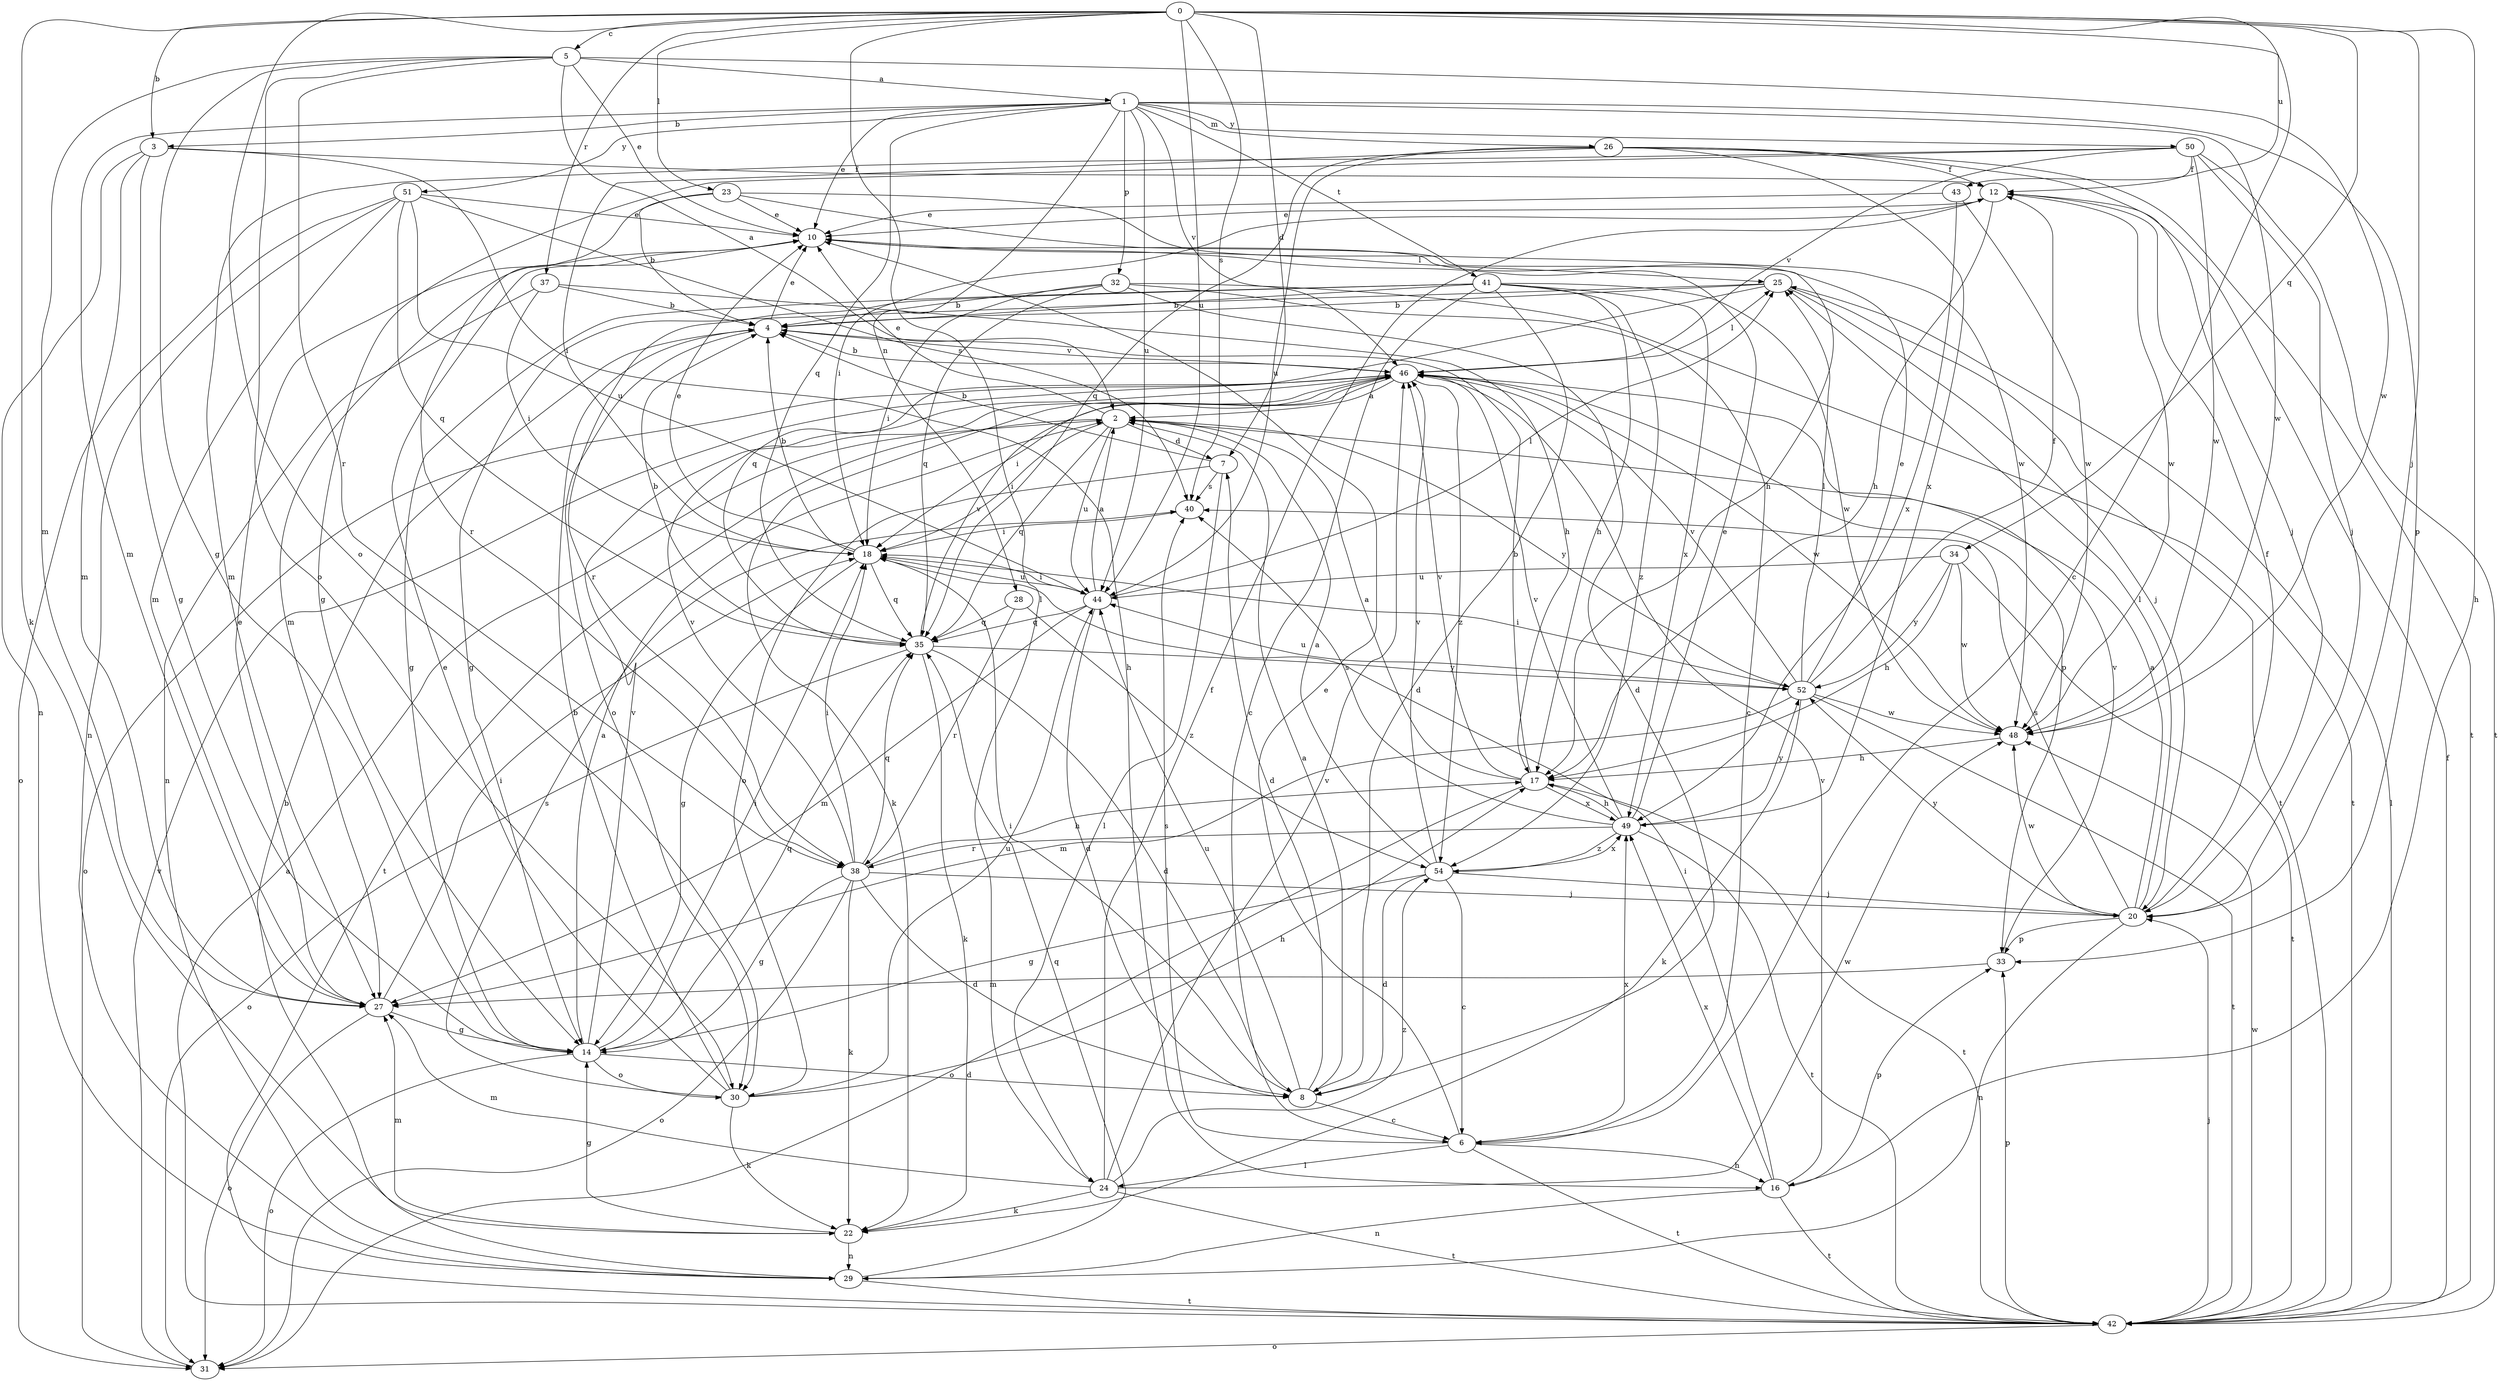 strict digraph  {
0;
1;
2;
3;
4;
5;
6;
7;
8;
10;
12;
14;
16;
17;
18;
20;
22;
23;
24;
25;
26;
27;
28;
29;
30;
31;
32;
33;
34;
35;
37;
38;
40;
41;
42;
43;
44;
46;
48;
49;
50;
51;
52;
54;
0 -> 3  [label=b];
0 -> 5  [label=c];
0 -> 6  [label=c];
0 -> 7  [label=d];
0 -> 16  [label=h];
0 -> 20  [label=j];
0 -> 22  [label=k];
0 -> 23  [label=l];
0 -> 24  [label=l];
0 -> 30  [label=o];
0 -> 34  [label=q];
0 -> 37  [label=r];
0 -> 40  [label=s];
0 -> 43  [label=u];
0 -> 44  [label=u];
1 -> 3  [label=b];
1 -> 10  [label=e];
1 -> 26  [label=m];
1 -> 27  [label=m];
1 -> 28  [label=n];
1 -> 32  [label=p];
1 -> 33  [label=p];
1 -> 35  [label=q];
1 -> 41  [label=t];
1 -> 44  [label=u];
1 -> 46  [label=v];
1 -> 48  [label=w];
1 -> 50  [label=y];
1 -> 51  [label=y];
2 -> 7  [label=d];
2 -> 10  [label=e];
2 -> 18  [label=i];
2 -> 35  [label=q];
2 -> 42  [label=t];
2 -> 44  [label=u];
2 -> 52  [label=y];
3 -> 12  [label=f];
3 -> 14  [label=g];
3 -> 16  [label=h];
3 -> 27  [label=m];
3 -> 29  [label=n];
4 -> 10  [label=e];
4 -> 30  [label=o];
4 -> 46  [label=v];
5 -> 1  [label=a];
5 -> 2  [label=a];
5 -> 10  [label=e];
5 -> 14  [label=g];
5 -> 27  [label=m];
5 -> 30  [label=o];
5 -> 38  [label=r];
5 -> 48  [label=w];
6 -> 10  [label=e];
6 -> 16  [label=h];
6 -> 24  [label=l];
6 -> 40  [label=s];
6 -> 42  [label=t];
6 -> 49  [label=x];
7 -> 4  [label=b];
7 -> 24  [label=l];
7 -> 30  [label=o];
7 -> 40  [label=s];
8 -> 2  [label=a];
8 -> 6  [label=c];
8 -> 7  [label=d];
8 -> 18  [label=i];
8 -> 44  [label=u];
10 -> 25  [label=l];
10 -> 27  [label=m];
12 -> 10  [label=e];
12 -> 17  [label=h];
12 -> 18  [label=i];
12 -> 48  [label=w];
14 -> 2  [label=a];
14 -> 8  [label=d];
14 -> 18  [label=i];
14 -> 30  [label=o];
14 -> 31  [label=o];
14 -> 35  [label=q];
14 -> 46  [label=v];
16 -> 18  [label=i];
16 -> 29  [label=n];
16 -> 33  [label=p];
16 -> 42  [label=t];
16 -> 46  [label=v];
16 -> 49  [label=x];
17 -> 2  [label=a];
17 -> 4  [label=b];
17 -> 31  [label=o];
17 -> 42  [label=t];
17 -> 46  [label=v];
17 -> 49  [label=x];
18 -> 4  [label=b];
18 -> 10  [label=e];
18 -> 14  [label=g];
18 -> 35  [label=q];
18 -> 44  [label=u];
20 -> 2  [label=a];
20 -> 12  [label=f];
20 -> 25  [label=l];
20 -> 29  [label=n];
20 -> 33  [label=p];
20 -> 40  [label=s];
20 -> 48  [label=w];
20 -> 52  [label=y];
22 -> 14  [label=g];
22 -> 27  [label=m];
22 -> 29  [label=n];
23 -> 4  [label=b];
23 -> 10  [label=e];
23 -> 17  [label=h];
23 -> 38  [label=r];
23 -> 48  [label=w];
24 -> 12  [label=f];
24 -> 22  [label=k];
24 -> 27  [label=m];
24 -> 42  [label=t];
24 -> 46  [label=v];
24 -> 48  [label=w];
24 -> 54  [label=z];
25 -> 4  [label=b];
25 -> 14  [label=g];
25 -> 20  [label=j];
25 -> 35  [label=q];
25 -> 42  [label=t];
26 -> 12  [label=f];
26 -> 18  [label=i];
26 -> 20  [label=j];
26 -> 35  [label=q];
26 -> 42  [label=t];
26 -> 44  [label=u];
26 -> 49  [label=x];
27 -> 10  [label=e];
27 -> 14  [label=g];
27 -> 18  [label=i];
27 -> 31  [label=o];
28 -> 35  [label=q];
28 -> 38  [label=r];
28 -> 54  [label=z];
29 -> 4  [label=b];
29 -> 35  [label=q];
29 -> 42  [label=t];
30 -> 4  [label=b];
30 -> 10  [label=e];
30 -> 17  [label=h];
30 -> 22  [label=k];
30 -> 40  [label=s];
30 -> 44  [label=u];
31 -> 46  [label=v];
32 -> 4  [label=b];
32 -> 6  [label=c];
32 -> 8  [label=d];
32 -> 18  [label=i];
32 -> 35  [label=q];
32 -> 42  [label=t];
33 -> 27  [label=m];
33 -> 46  [label=v];
34 -> 17  [label=h];
34 -> 42  [label=t];
34 -> 44  [label=u];
34 -> 48  [label=w];
34 -> 52  [label=y];
35 -> 4  [label=b];
35 -> 8  [label=d];
35 -> 22  [label=k];
35 -> 31  [label=o];
35 -> 46  [label=v];
35 -> 52  [label=y];
37 -> 4  [label=b];
37 -> 17  [label=h];
37 -> 18  [label=i];
37 -> 29  [label=n];
38 -> 8  [label=d];
38 -> 14  [label=g];
38 -> 17  [label=h];
38 -> 18  [label=i];
38 -> 20  [label=j];
38 -> 22  [label=k];
38 -> 31  [label=o];
38 -> 35  [label=q];
38 -> 46  [label=v];
40 -> 18  [label=i];
41 -> 4  [label=b];
41 -> 6  [label=c];
41 -> 8  [label=d];
41 -> 14  [label=g];
41 -> 17  [label=h];
41 -> 38  [label=r];
41 -> 48  [label=w];
41 -> 49  [label=x];
41 -> 54  [label=z];
42 -> 2  [label=a];
42 -> 12  [label=f];
42 -> 20  [label=j];
42 -> 25  [label=l];
42 -> 31  [label=o];
42 -> 33  [label=p];
42 -> 48  [label=w];
43 -> 10  [label=e];
43 -> 48  [label=w];
43 -> 49  [label=x];
44 -> 2  [label=a];
44 -> 8  [label=d];
44 -> 18  [label=i];
44 -> 25  [label=l];
44 -> 27  [label=m];
44 -> 35  [label=q];
46 -> 2  [label=a];
46 -> 4  [label=b];
46 -> 18  [label=i];
46 -> 22  [label=k];
46 -> 25  [label=l];
46 -> 31  [label=o];
46 -> 33  [label=p];
46 -> 48  [label=w];
46 -> 54  [label=z];
48 -> 17  [label=h];
49 -> 10  [label=e];
49 -> 17  [label=h];
49 -> 38  [label=r];
49 -> 40  [label=s];
49 -> 42  [label=t];
49 -> 46  [label=v];
49 -> 52  [label=y];
49 -> 54  [label=z];
50 -> 12  [label=f];
50 -> 14  [label=g];
50 -> 20  [label=j];
50 -> 27  [label=m];
50 -> 42  [label=t];
50 -> 46  [label=v];
50 -> 48  [label=w];
51 -> 10  [label=e];
51 -> 27  [label=m];
51 -> 29  [label=n];
51 -> 31  [label=o];
51 -> 35  [label=q];
51 -> 40  [label=s];
51 -> 44  [label=u];
52 -> 10  [label=e];
52 -> 12  [label=f];
52 -> 18  [label=i];
52 -> 22  [label=k];
52 -> 25  [label=l];
52 -> 27  [label=m];
52 -> 42  [label=t];
52 -> 44  [label=u];
52 -> 46  [label=v];
52 -> 48  [label=w];
54 -> 2  [label=a];
54 -> 6  [label=c];
54 -> 8  [label=d];
54 -> 14  [label=g];
54 -> 20  [label=j];
54 -> 46  [label=v];
54 -> 49  [label=x];
}
